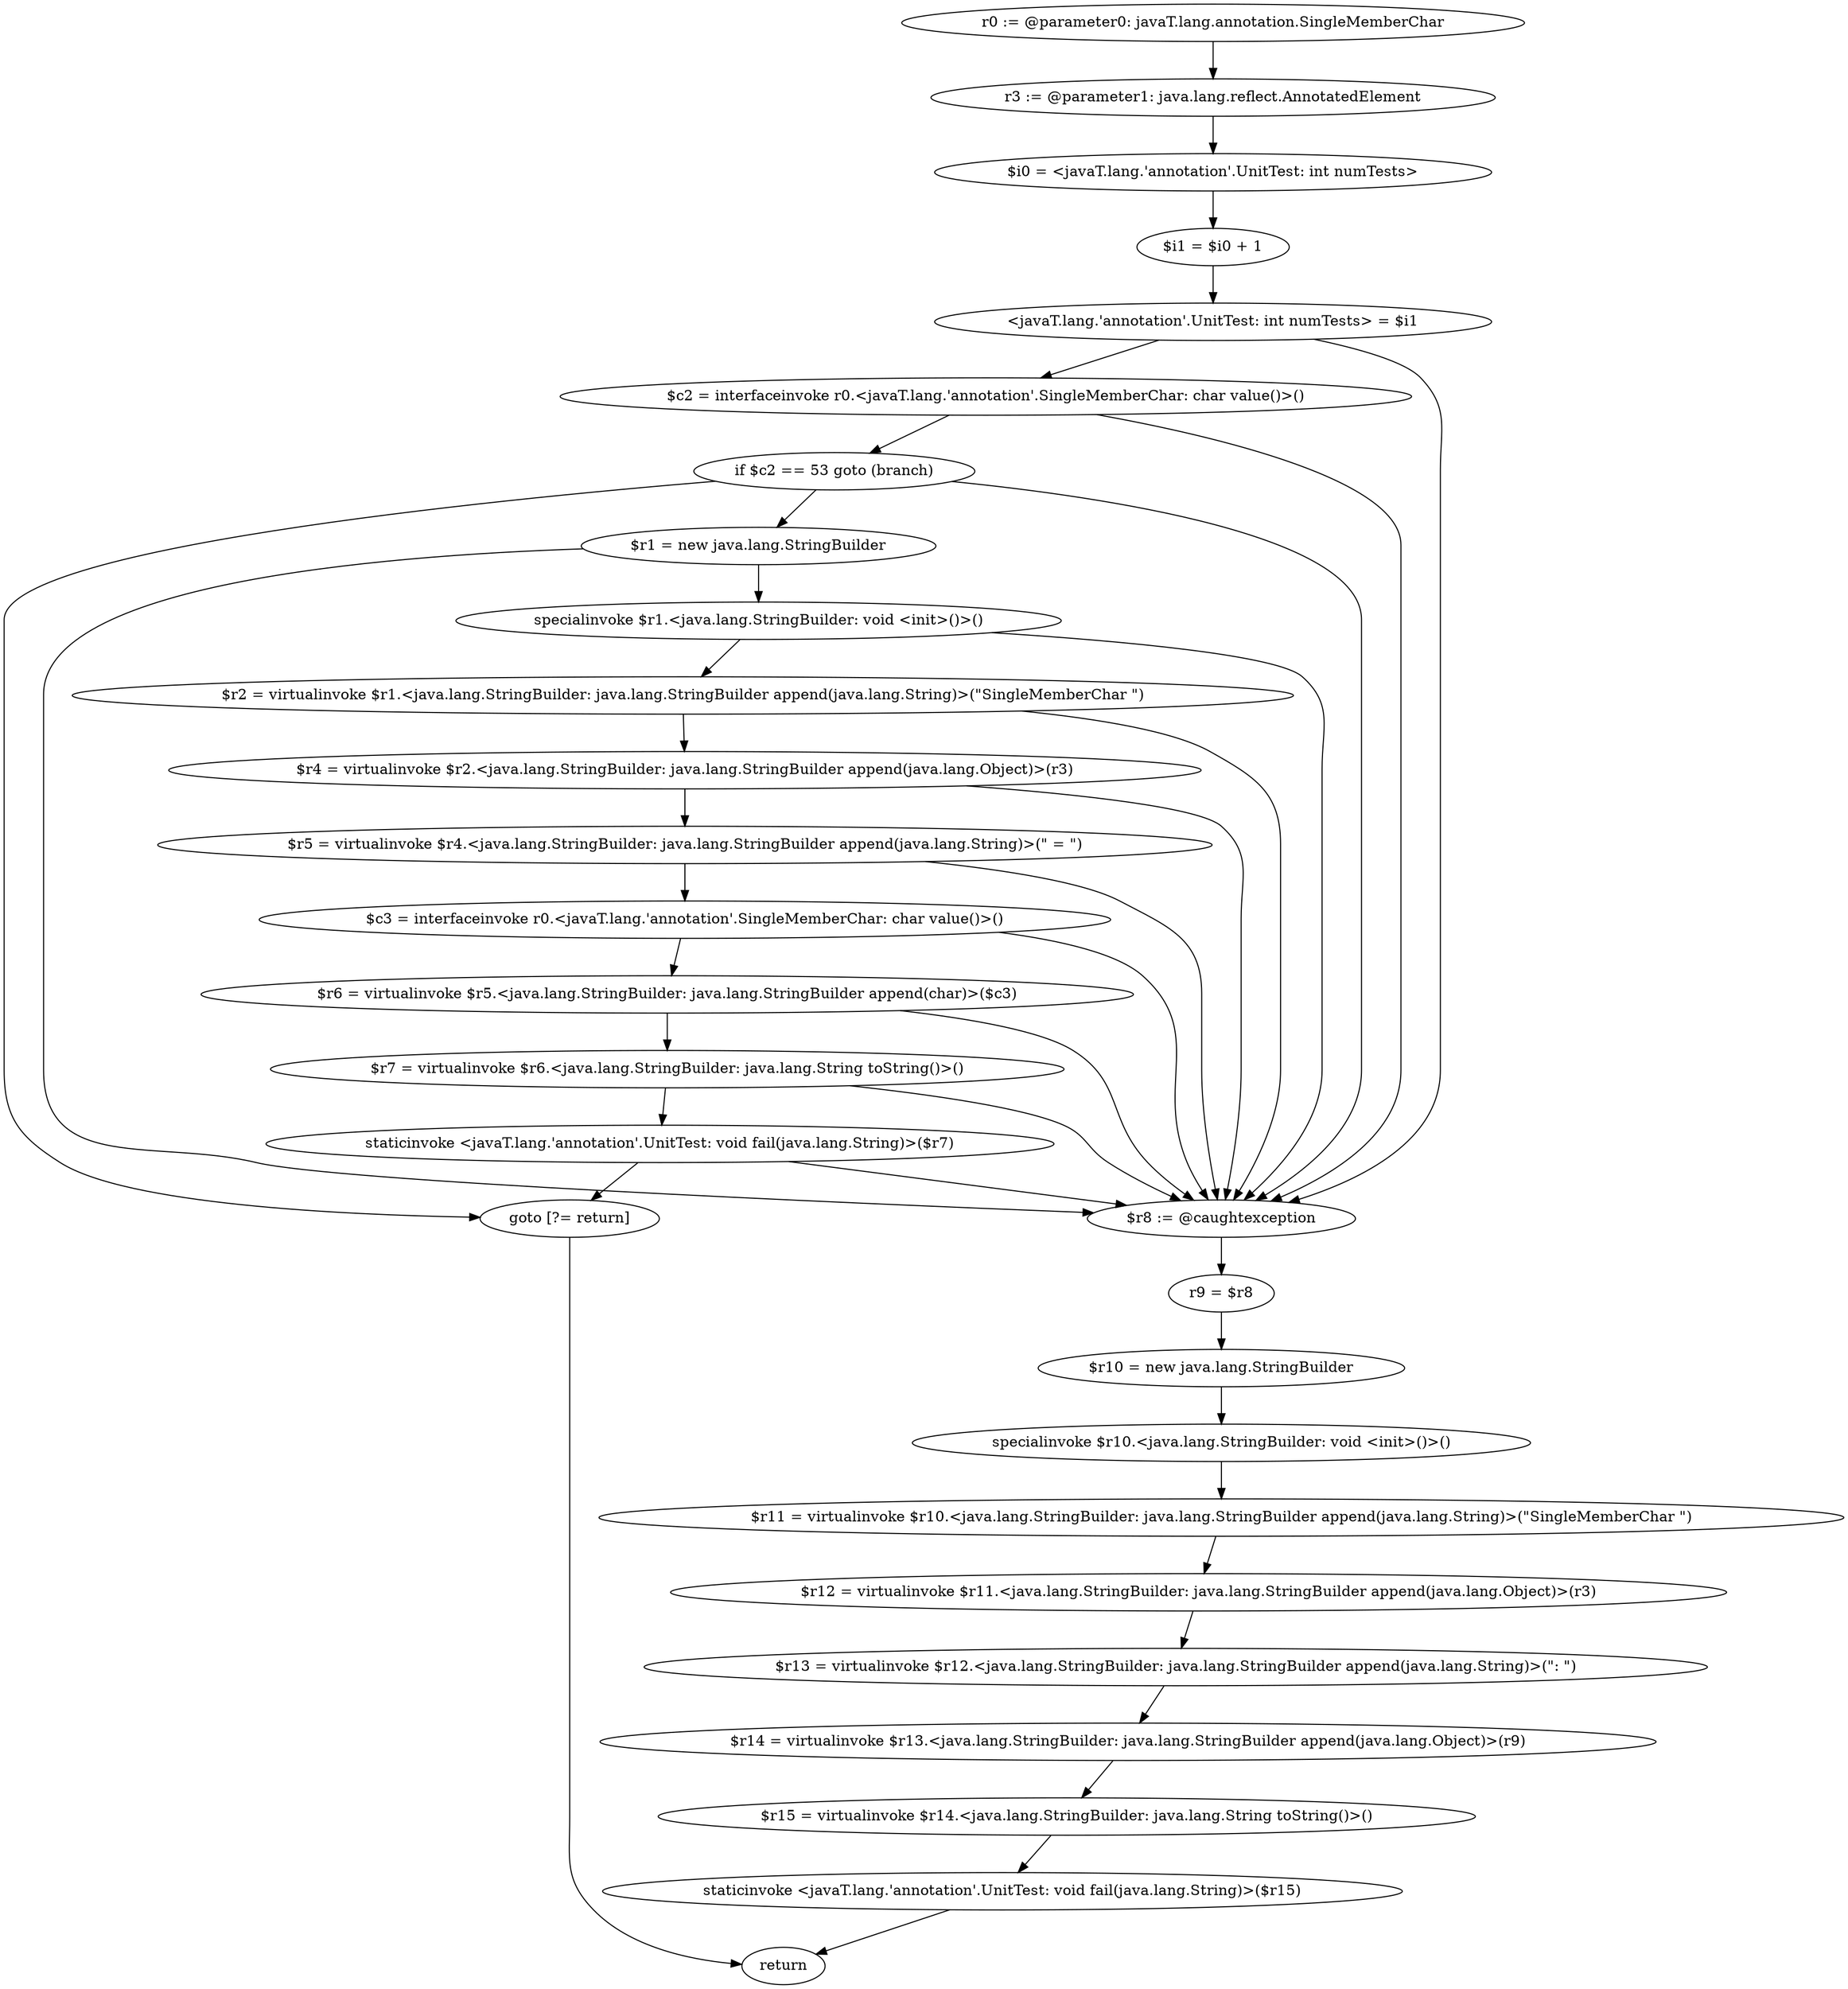 digraph "unitGraph" {
    "r0 := @parameter0: javaT.lang.annotation.SingleMemberChar"
    "r3 := @parameter1: java.lang.reflect.AnnotatedElement"
    "$i0 = <javaT.lang.'annotation'.UnitTest: int numTests>"
    "$i1 = $i0 + 1"
    "<javaT.lang.'annotation'.UnitTest: int numTests> = $i1"
    "$c2 = interfaceinvoke r0.<javaT.lang.'annotation'.SingleMemberChar: char value()>()"
    "if $c2 == 53 goto (branch)"
    "$r1 = new java.lang.StringBuilder"
    "specialinvoke $r1.<java.lang.StringBuilder: void <init>()>()"
    "$r2 = virtualinvoke $r1.<java.lang.StringBuilder: java.lang.StringBuilder append(java.lang.String)>(\"SingleMemberChar \")"
    "$r4 = virtualinvoke $r2.<java.lang.StringBuilder: java.lang.StringBuilder append(java.lang.Object)>(r3)"
    "$r5 = virtualinvoke $r4.<java.lang.StringBuilder: java.lang.StringBuilder append(java.lang.String)>(\" = \")"
    "$c3 = interfaceinvoke r0.<javaT.lang.'annotation'.SingleMemberChar: char value()>()"
    "$r6 = virtualinvoke $r5.<java.lang.StringBuilder: java.lang.StringBuilder append(char)>($c3)"
    "$r7 = virtualinvoke $r6.<java.lang.StringBuilder: java.lang.String toString()>()"
    "staticinvoke <javaT.lang.'annotation'.UnitTest: void fail(java.lang.String)>($r7)"
    "goto [?= return]"
    "$r8 := @caughtexception"
    "r9 = $r8"
    "$r10 = new java.lang.StringBuilder"
    "specialinvoke $r10.<java.lang.StringBuilder: void <init>()>()"
    "$r11 = virtualinvoke $r10.<java.lang.StringBuilder: java.lang.StringBuilder append(java.lang.String)>(\"SingleMemberChar \")"
    "$r12 = virtualinvoke $r11.<java.lang.StringBuilder: java.lang.StringBuilder append(java.lang.Object)>(r3)"
    "$r13 = virtualinvoke $r12.<java.lang.StringBuilder: java.lang.StringBuilder append(java.lang.String)>(\": \")"
    "$r14 = virtualinvoke $r13.<java.lang.StringBuilder: java.lang.StringBuilder append(java.lang.Object)>(r9)"
    "$r15 = virtualinvoke $r14.<java.lang.StringBuilder: java.lang.String toString()>()"
    "staticinvoke <javaT.lang.'annotation'.UnitTest: void fail(java.lang.String)>($r15)"
    "return"
    "r0 := @parameter0: javaT.lang.annotation.SingleMemberChar"->"r3 := @parameter1: java.lang.reflect.AnnotatedElement";
    "r3 := @parameter1: java.lang.reflect.AnnotatedElement"->"$i0 = <javaT.lang.'annotation'.UnitTest: int numTests>";
    "$i0 = <javaT.lang.'annotation'.UnitTest: int numTests>"->"$i1 = $i0 + 1";
    "$i1 = $i0 + 1"->"<javaT.lang.'annotation'.UnitTest: int numTests> = $i1";
    "<javaT.lang.'annotation'.UnitTest: int numTests> = $i1"->"$c2 = interfaceinvoke r0.<javaT.lang.'annotation'.SingleMemberChar: char value()>()";
    "<javaT.lang.'annotation'.UnitTest: int numTests> = $i1"->"$r8 := @caughtexception";
    "$c2 = interfaceinvoke r0.<javaT.lang.'annotation'.SingleMemberChar: char value()>()"->"if $c2 == 53 goto (branch)";
    "$c2 = interfaceinvoke r0.<javaT.lang.'annotation'.SingleMemberChar: char value()>()"->"$r8 := @caughtexception";
    "if $c2 == 53 goto (branch)"->"$r1 = new java.lang.StringBuilder";
    "if $c2 == 53 goto (branch)"->"goto [?= return]";
    "if $c2 == 53 goto (branch)"->"$r8 := @caughtexception";
    "$r1 = new java.lang.StringBuilder"->"specialinvoke $r1.<java.lang.StringBuilder: void <init>()>()";
    "$r1 = new java.lang.StringBuilder"->"$r8 := @caughtexception";
    "specialinvoke $r1.<java.lang.StringBuilder: void <init>()>()"->"$r2 = virtualinvoke $r1.<java.lang.StringBuilder: java.lang.StringBuilder append(java.lang.String)>(\"SingleMemberChar \")";
    "specialinvoke $r1.<java.lang.StringBuilder: void <init>()>()"->"$r8 := @caughtexception";
    "$r2 = virtualinvoke $r1.<java.lang.StringBuilder: java.lang.StringBuilder append(java.lang.String)>(\"SingleMemberChar \")"->"$r4 = virtualinvoke $r2.<java.lang.StringBuilder: java.lang.StringBuilder append(java.lang.Object)>(r3)";
    "$r2 = virtualinvoke $r1.<java.lang.StringBuilder: java.lang.StringBuilder append(java.lang.String)>(\"SingleMemberChar \")"->"$r8 := @caughtexception";
    "$r4 = virtualinvoke $r2.<java.lang.StringBuilder: java.lang.StringBuilder append(java.lang.Object)>(r3)"->"$r5 = virtualinvoke $r4.<java.lang.StringBuilder: java.lang.StringBuilder append(java.lang.String)>(\" = \")";
    "$r4 = virtualinvoke $r2.<java.lang.StringBuilder: java.lang.StringBuilder append(java.lang.Object)>(r3)"->"$r8 := @caughtexception";
    "$r5 = virtualinvoke $r4.<java.lang.StringBuilder: java.lang.StringBuilder append(java.lang.String)>(\" = \")"->"$c3 = interfaceinvoke r0.<javaT.lang.'annotation'.SingleMemberChar: char value()>()";
    "$r5 = virtualinvoke $r4.<java.lang.StringBuilder: java.lang.StringBuilder append(java.lang.String)>(\" = \")"->"$r8 := @caughtexception";
    "$c3 = interfaceinvoke r0.<javaT.lang.'annotation'.SingleMemberChar: char value()>()"->"$r6 = virtualinvoke $r5.<java.lang.StringBuilder: java.lang.StringBuilder append(char)>($c3)";
    "$c3 = interfaceinvoke r0.<javaT.lang.'annotation'.SingleMemberChar: char value()>()"->"$r8 := @caughtexception";
    "$r6 = virtualinvoke $r5.<java.lang.StringBuilder: java.lang.StringBuilder append(char)>($c3)"->"$r7 = virtualinvoke $r6.<java.lang.StringBuilder: java.lang.String toString()>()";
    "$r6 = virtualinvoke $r5.<java.lang.StringBuilder: java.lang.StringBuilder append(char)>($c3)"->"$r8 := @caughtexception";
    "$r7 = virtualinvoke $r6.<java.lang.StringBuilder: java.lang.String toString()>()"->"staticinvoke <javaT.lang.'annotation'.UnitTest: void fail(java.lang.String)>($r7)";
    "$r7 = virtualinvoke $r6.<java.lang.StringBuilder: java.lang.String toString()>()"->"$r8 := @caughtexception";
    "staticinvoke <javaT.lang.'annotation'.UnitTest: void fail(java.lang.String)>($r7)"->"goto [?= return]";
    "staticinvoke <javaT.lang.'annotation'.UnitTest: void fail(java.lang.String)>($r7)"->"$r8 := @caughtexception";
    "goto [?= return]"->"return";
    "$r8 := @caughtexception"->"r9 = $r8";
    "r9 = $r8"->"$r10 = new java.lang.StringBuilder";
    "$r10 = new java.lang.StringBuilder"->"specialinvoke $r10.<java.lang.StringBuilder: void <init>()>()";
    "specialinvoke $r10.<java.lang.StringBuilder: void <init>()>()"->"$r11 = virtualinvoke $r10.<java.lang.StringBuilder: java.lang.StringBuilder append(java.lang.String)>(\"SingleMemberChar \")";
    "$r11 = virtualinvoke $r10.<java.lang.StringBuilder: java.lang.StringBuilder append(java.lang.String)>(\"SingleMemberChar \")"->"$r12 = virtualinvoke $r11.<java.lang.StringBuilder: java.lang.StringBuilder append(java.lang.Object)>(r3)";
    "$r12 = virtualinvoke $r11.<java.lang.StringBuilder: java.lang.StringBuilder append(java.lang.Object)>(r3)"->"$r13 = virtualinvoke $r12.<java.lang.StringBuilder: java.lang.StringBuilder append(java.lang.String)>(\": \")";
    "$r13 = virtualinvoke $r12.<java.lang.StringBuilder: java.lang.StringBuilder append(java.lang.String)>(\": \")"->"$r14 = virtualinvoke $r13.<java.lang.StringBuilder: java.lang.StringBuilder append(java.lang.Object)>(r9)";
    "$r14 = virtualinvoke $r13.<java.lang.StringBuilder: java.lang.StringBuilder append(java.lang.Object)>(r9)"->"$r15 = virtualinvoke $r14.<java.lang.StringBuilder: java.lang.String toString()>()";
    "$r15 = virtualinvoke $r14.<java.lang.StringBuilder: java.lang.String toString()>()"->"staticinvoke <javaT.lang.'annotation'.UnitTest: void fail(java.lang.String)>($r15)";
    "staticinvoke <javaT.lang.'annotation'.UnitTest: void fail(java.lang.String)>($r15)"->"return";
}
